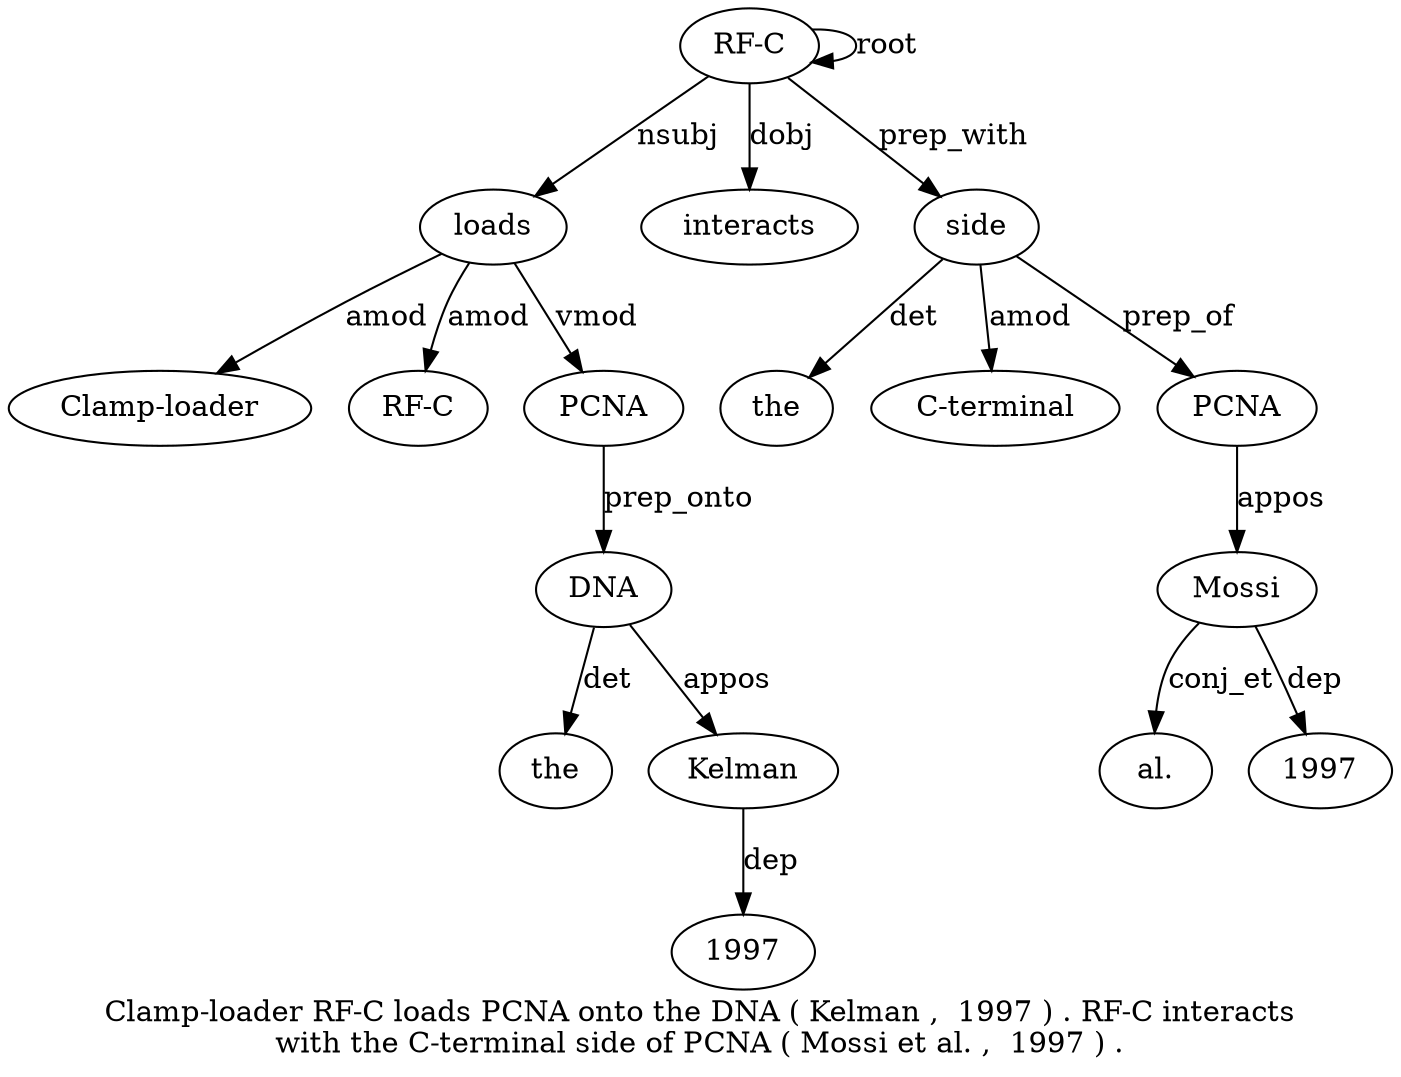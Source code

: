 digraph "Clamp-loader RF-C loads PCNA onto the DNA ( Kelman ,  1997 ) . RF-C interacts with the C-terminal side of PCNA ( Mossi et al. ,  1997 ) ." {
label="Clamp-loader RF-C loads PCNA onto the DNA ( Kelman ,  1997 ) . RF-C interacts
with the C-terminal side of PCNA ( Mossi et al. ,  1997 ) .";
loads3 [style=filled, fillcolor=white, label=loads];
"Clamp-loader1" [style=filled, fillcolor=white, label="Clamp-loader"];
loads3 -> "Clamp-loader1"  [label=amod];
"RF-C2" [style=filled, fillcolor=white, label="RF-C"];
loads3 -> "RF-C2"  [label=amod];
"RF-C14" [style=filled, fillcolor=white, label="RF-C"];
"RF-C14" -> loads3  [label=nsubj];
PCNA4 [style=filled, fillcolor=white, label=PCNA];
loads3 -> PCNA4  [label=vmod];
DNA7 [style=filled, fillcolor=white, label=DNA];
the6 [style=filled, fillcolor=white, label=the];
DNA7 -> the6  [label=det];
PCNA4 -> DNA7  [label=prep_onto];
Kelman9 [style=filled, fillcolor=white, label=Kelman];
DNA7 -> Kelman9  [label=appos];
1997 [style=filled, fillcolor=white, label=1997];
Kelman9 -> 1997  [label=dep];
"RF-C14" -> "RF-C14"  [label=root];
interacts15 [style=filled, fillcolor=white, label=interacts];
"RF-C14" -> interacts15  [label=dobj];
side19 [style=filled, fillcolor=white, label=side];
the17 [style=filled, fillcolor=white, label=the];
side19 -> the17  [label=det];
"C-terminal18" [style=filled, fillcolor=white, label="C-terminal"];
side19 -> "C-terminal18"  [label=amod];
"RF-C14" -> side19  [label=prep_with];
PCNA21 [style=filled, fillcolor=white, label=PCNA];
side19 -> PCNA21  [label=prep_of];
Mossi23 [style=filled, fillcolor=white, label=Mossi];
PCNA21 -> Mossi23  [label=appos];
"al.25" [style=filled, fillcolor=white, label="al."];
Mossi23 -> "al.25"  [label=conj_et];
19972 [style=filled, fillcolor=white, label=1997];
Mossi23 -> 19972  [label=dep];
}
